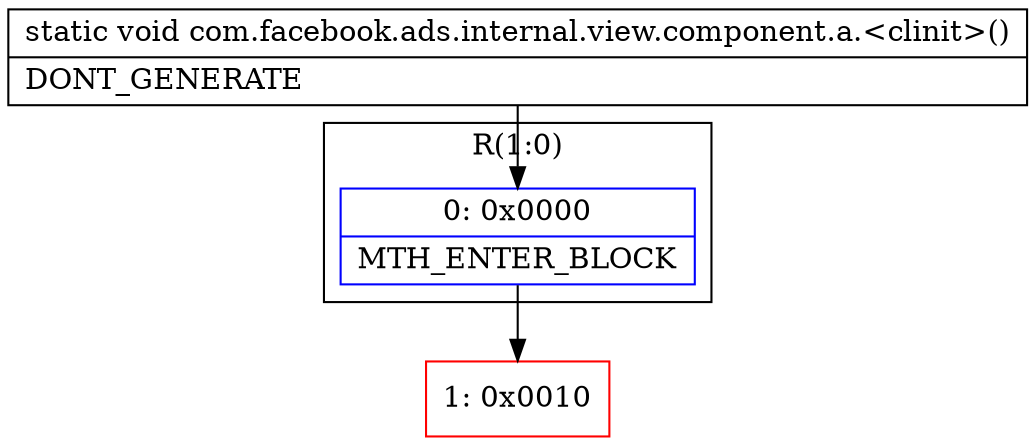 digraph "CFG forcom.facebook.ads.internal.view.component.a.\<clinit\>()V" {
subgraph cluster_Region_1775374440 {
label = "R(1:0)";
node [shape=record,color=blue];
Node_0 [shape=record,label="{0\:\ 0x0000|MTH_ENTER_BLOCK\l}"];
}
Node_1 [shape=record,color=red,label="{1\:\ 0x0010}"];
MethodNode[shape=record,label="{static void com.facebook.ads.internal.view.component.a.\<clinit\>()  | DONT_GENERATE\l}"];
MethodNode -> Node_0;
Node_0 -> Node_1;
}

